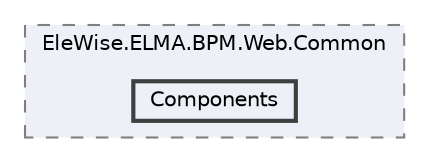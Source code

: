digraph "Web/Modules/EleWise.ELMA.BPM.Web.Common/Components"
{
 // LATEX_PDF_SIZE
  bgcolor="transparent";
  edge [fontname=Helvetica,fontsize=10,labelfontname=Helvetica,labelfontsize=10];
  node [fontname=Helvetica,fontsize=10,shape=box,height=0.2,width=0.4];
  compound=true
  subgraph clusterdir_2cb3cc25f1142b1a2df578b41de53a41 {
    graph [ bgcolor="#edf0f7", pencolor="grey50", label="EleWise.ELMA.BPM.Web.Common", fontname=Helvetica,fontsize=10 style="filled,dashed", URL="dir_2cb3cc25f1142b1a2df578b41de53a41.html",tooltip=""]
  dir_352aca4fbb260131d0721d98801ab2c0 [label="Components", fillcolor="#edf0f7", color="grey25", style="filled,bold", URL="dir_352aca4fbb260131d0721d98801ab2c0.html",tooltip=""];
  }
}
